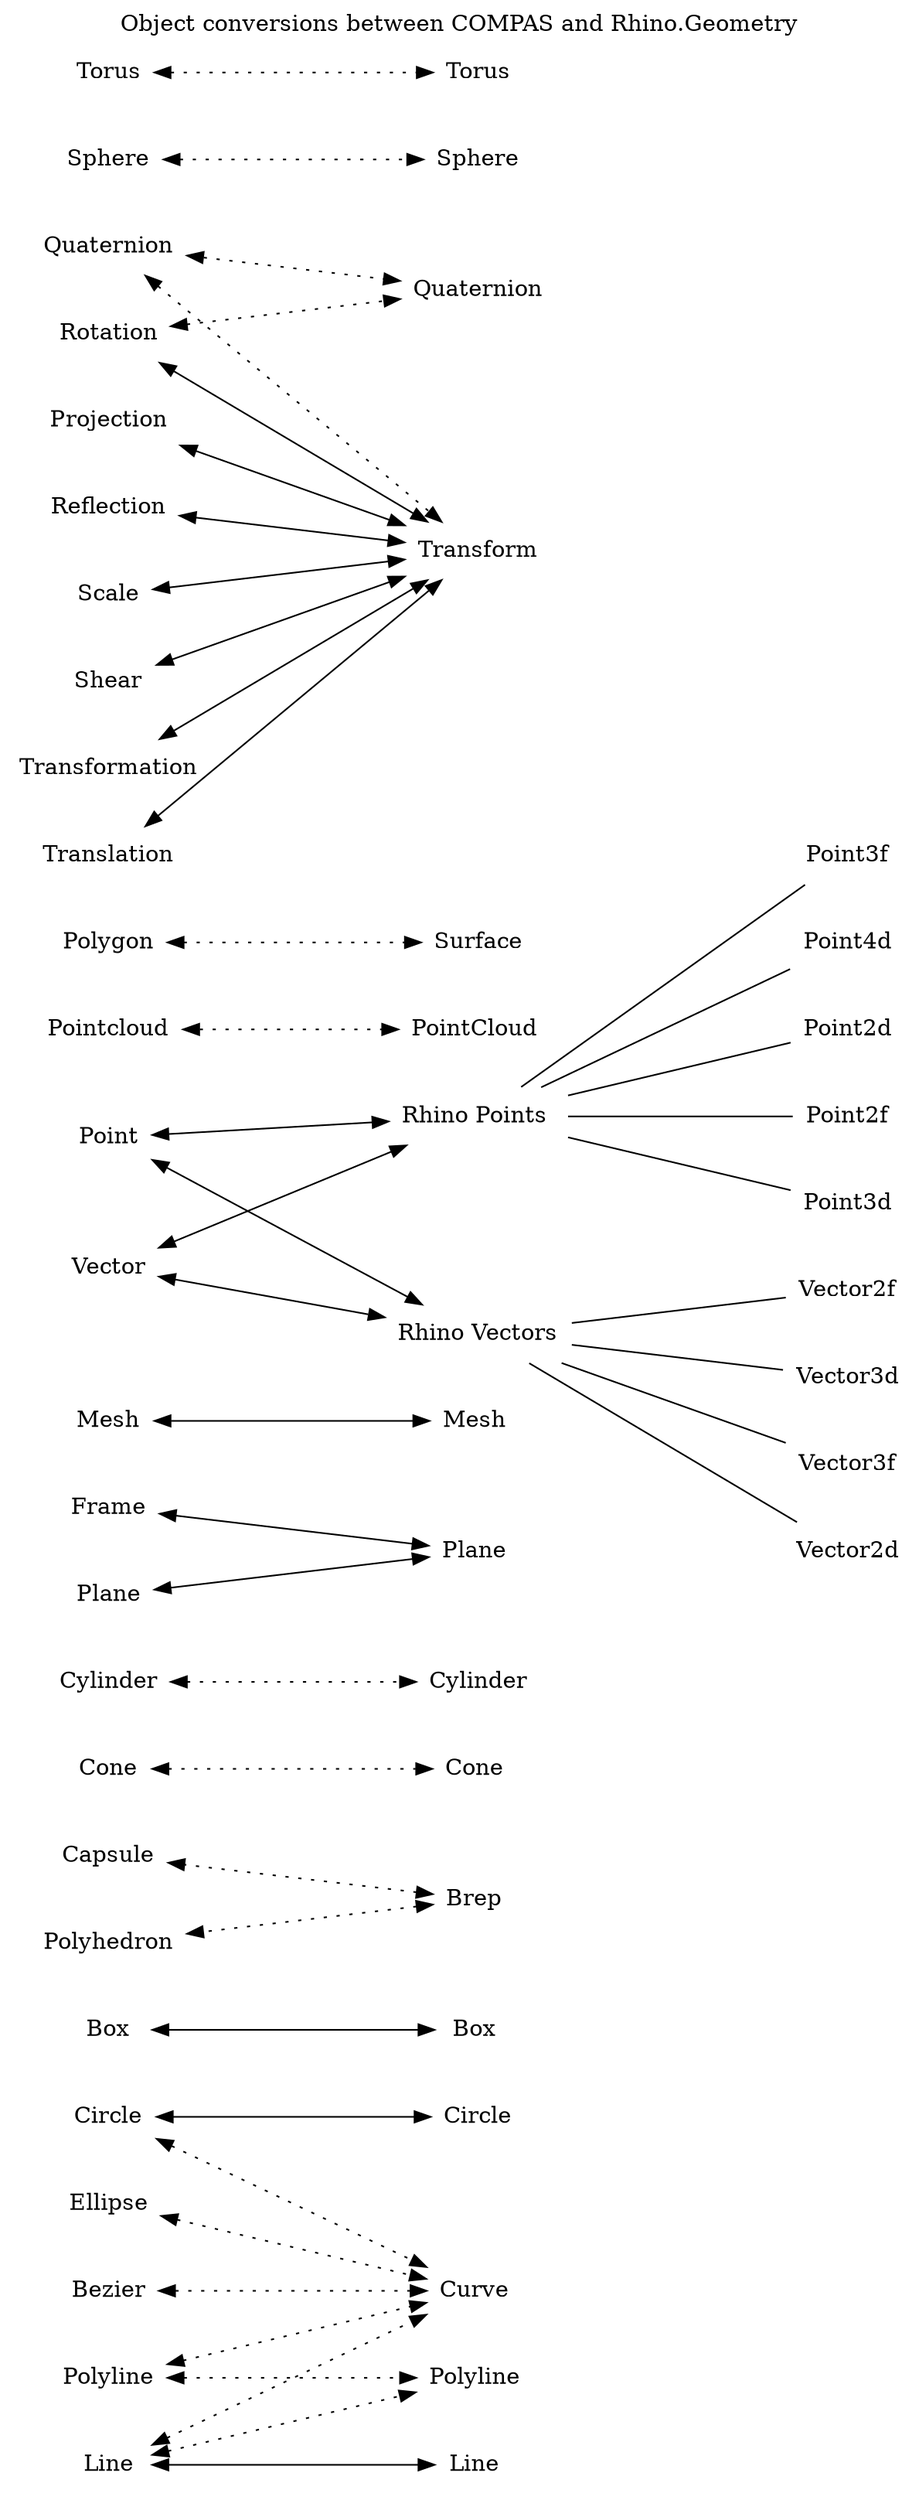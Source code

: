 digraph G {

    rankdir=LR;
    splines=line;
    ranksep="1.5 equally";
    node [shape=plaintext];
    label="Object conversions between COMPAS and Rhino.Geometry";
    labelloc = "t";

    subgraph compas {
        rank=same;
        cBezier [label="Bezier"]
        cBox [label="Box"]
        cCapsule [label="Capsule"]
        cCircle [label="Circle"]
        cCone [label="Cone"]
        cCylinder [label="Cylinder"]
        cEllipse [label="Ellipse"]
        cFrame [label="Frame"]
        cLine [label="Line"]
        cMesh [label="Mesh"]
        cPlane [label="Plane"]
        cPoint [label="Point"]
        cPointcloud [label="Pointcloud"]
        cPolygon [label="Polygon"]
        cPolyhedron [label="Polyhedron"]
        cPolyline [label="Polyline"]
        cProjection  [label="Projection"]
        cQuaternion[label="Quaternion"]
        cReflection  [label="Reflection"]
        cRotation  [label="Rotation"]
        cScale  [label="Scale"]
        cShear  [label="Shear"]
        cSphere [label="Sphere"]
        cTorus  [label="Torus"]
        cTransformation  [label="Transformation"]
        cTranslation  [label="Translation"]
        cVector[label="Vector"];

	}

	subgraph rhino {
	    rank=same

        rBox [label="Box "]
        rBrep [label="Brep "]
        rCircle [label="Circle" ]
        rCone [label="Cone "]
        rCurve [label="Curve "]
        rCylinder [label="Cylinder" ]
        rLine [label="Line "]
        rMesh [label="Mesh "]
        rPlane [label="Plane "]
        rPointCloud [label="PointCloud "]
        rPoints [label="Rhino Points "]
        rPolyline [label="Polyline "]
        rQuaternion [label="Quaternion" ]
        rSphere [label="Sphere"]
        rSurface [label="Surface"]
        rTorus[label="Torus"]
        rTransform [label="Transform"]
        rVectors [label="Rhino Vectors"];
        label=Rhino;
	}
	subgraph rhino_sub {
	    label = "Rhino subclasses"
	    rank=same
        rPoint2d [label="Point2d"]
        rPoint2f [label="Point2f"]
        rPoint3d [label="Point3d"]
        rPoint3f [label="Point3f"]
        rPoint4d [label="Point4d"]
        rVector2d [label="Vector2d"]
        rVector2f [label="Vector2f"]
        rVector3d [label="Vector3d"]
        rVector3f [label="Vector3f"];

	}
    subgraph rhino_sub_edges {
        edge [dir=none]
       rPoints -> {rPoint2d, rPoint2f, rPoint3d, rPoint3f, rPoint4d}
       rVectors -> {rVector2d, rVector2f, rVector3d, rVector3f}
    }

    subgraph planned_conversions {
        edge [style=dotted, dir=both]
        cQuaternion -> rQuaternion;
        cEllipse -> rCurve;
        cCylinder -> rCylinder;
        cPointcloud -> rPointCloud;
        cBezier -> rCurve;
        cPolyline -> { rPolyline, rCurve};
        cCone -> rCone;
        rBrep -> {cCapsule, cPolyhedron}
        cRotation -> rQuaternion;
        cQuaternion -> rTransform;
        cCircle -> rCurve;
        cLine -> {rPolyline, rCurve};
        cPolygon -> rSurface;
        cTorus -> rTorus;
        cSphere -> rSphere;

    }

    subgraph existing_conversions {
        edge [dir=both]
        cPoint -> {rPoints, rVectors};
        cVector -> {rVectors, rPoints};
        rPlane -> {cPlane, cFrame}
        cLine -> rLine;
        cCircle -> rCircle ;
        cMesh ->rMesh;
        cBox -> rBox
        rTransform -> {cTransformation, cProjection, cReflection, cRotation, cScale, cShear, cTranslation};

    }

}
